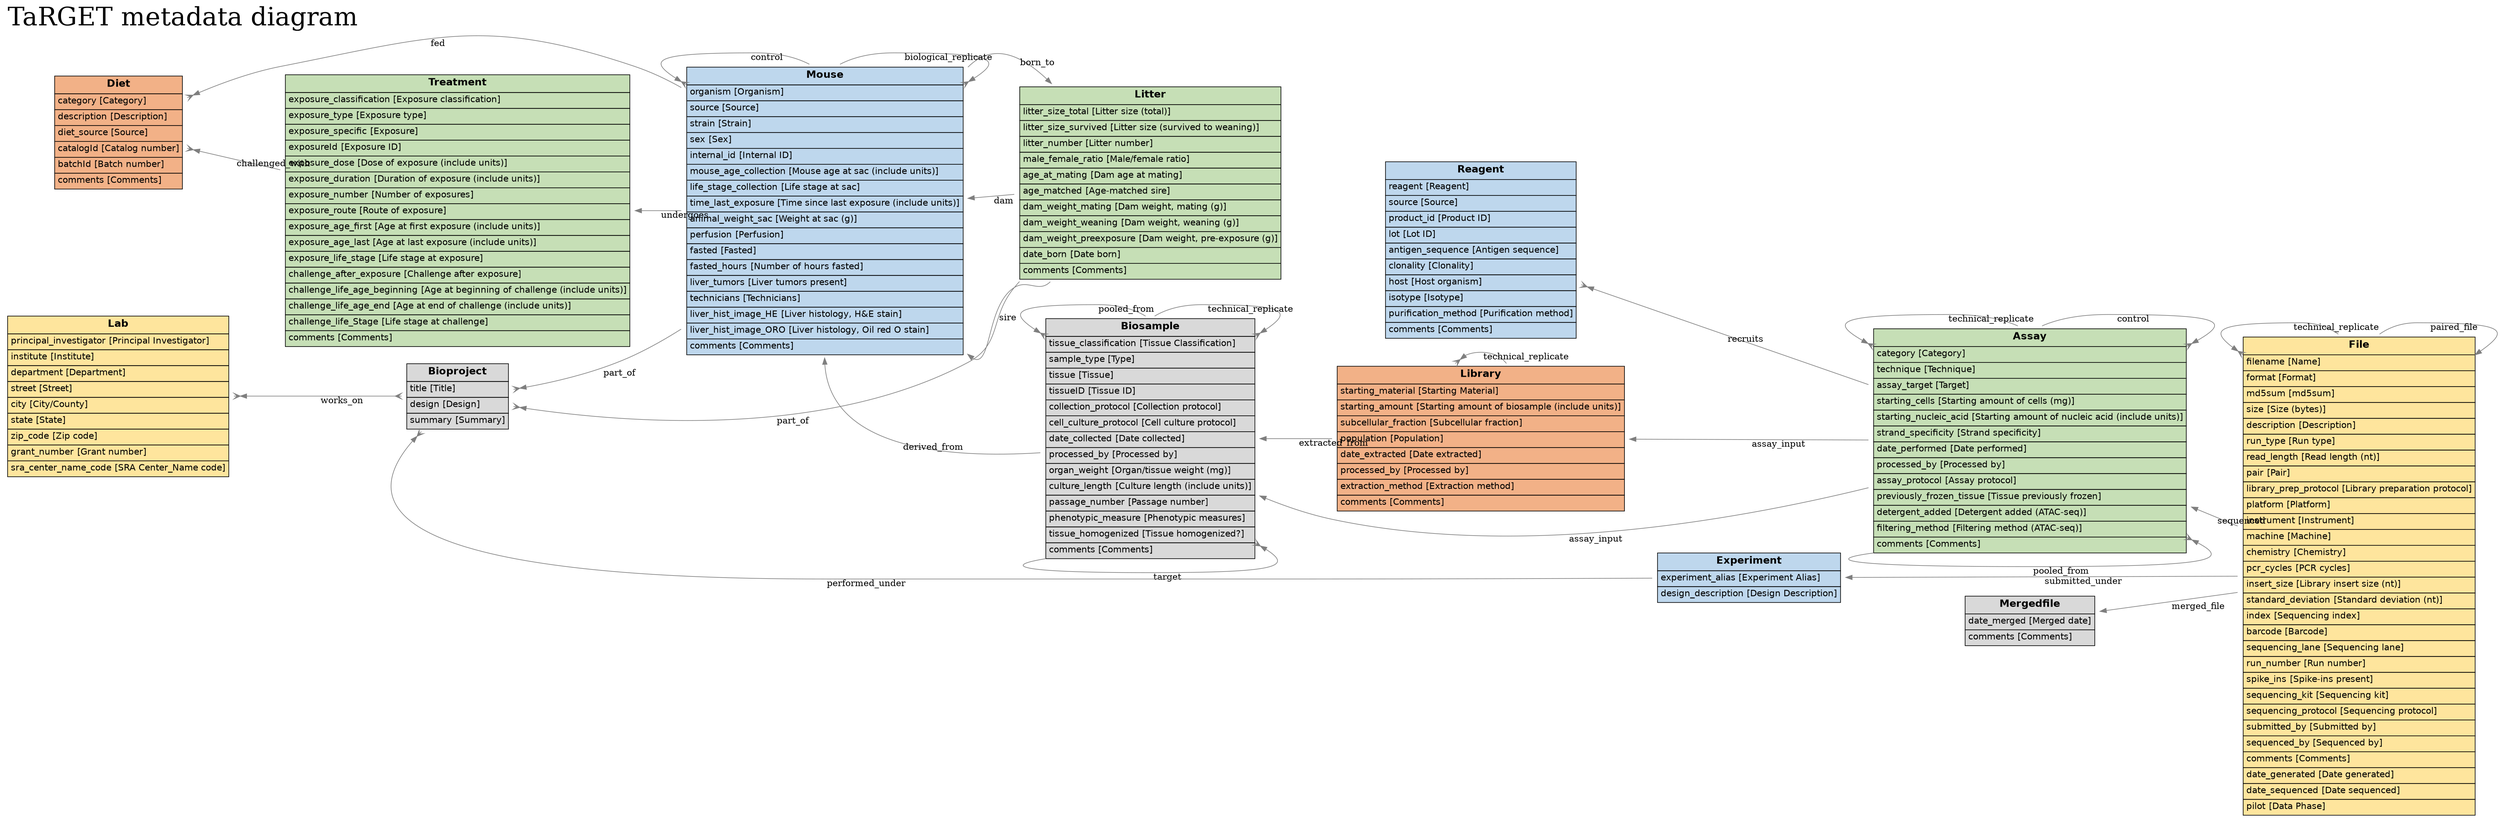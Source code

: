 digraph {
	splines=true;
	overlap=false;
	graph [label=<<FONT POINT-SIZE="40">TaRGET metadata diagram</FONT>>,
		labeljust=l,
		labelloc=t,
		rankdir=RL,
		packMode="graph"
	];
	node [label="\N",
		shape=plaintext
	];
	edge [color=gray50,
		minlen=2,
		style=solid,
		tailclip=true,
		headclip=true,
	];
	Lab	 [label=<<FONT FACE="Helvetica"><TABLE BGCOLOR="#fee59d" BORDER="0" CELLBORDER="1" CELLPADDING="4" CELLSPACING="0"><TR><TD><B><FONT POINT-SIZE="16">Lab</FONT></B></TD></TR><TR><TD ALIGN="LEFT"><FONT>principal_investigator</FONT><FONT> [Principal Investigator]</FONT></TD></TR><TR><TD ALIGN="LEFT"><FONT>institute</FONT><FONT> [Institute]</FONT></TD></TR><TR><TD ALIGN="LEFT"><FONT>department</FONT><FONT> [Department]</FONT></TD></TR><TR><TD ALIGN="LEFT"><FONT>street</FONT><FONT> [Street]</FONT></TD></TR><TR><TD ALIGN="LEFT"><FONT>city</FONT><FONT> [City/County]</FONT></TD></TR><TR><TD ALIGN="LEFT"><FONT>state</FONT><FONT> [State]</FONT></TD></TR><TR><TD ALIGN="LEFT"><FONT>zip_code</FONT><FONT> [Zip code]</FONT></TD></TR><TR><TD ALIGN="LEFT"><FONT>grant_number</FONT><FONT> [Grant number]</FONT></TD></TR><TR><TD ALIGN="LEFT"><FONT>sra_center_name_code</FONT><FONT> [SRA Center_Name code]</FONT></TD></TR></TABLE></FONT>>];
	Bioproject	 [label=<<FONT FACE="Helvetica"><TABLE BGCOLOR="#d9d9d9" BORDER="0" CELLBORDER="1" CELLPADDING="4" CELLSPACING="0"><TR><TD><B><FONT POINT-SIZE="16">Bioproject</FONT></B></TD></TR><TR><TD ALIGN="LEFT"><FONT>title</FONT><FONT> [Title]</FONT></TD></TR><TR><TD ALIGN="LEFT"><FONT>design</FONT><FONT> [Design]</FONT></TD></TR><TR><TD ALIGN="LEFT"><FONT>summary</FONT><FONT> [Summary]</FONT></TD></TR></TABLE></FONT>>];
	Bioproject -> Lab	 [
		dir="both",
		arrowhead="crownormal",
		xlabel=<<FONT> works_on </FONT>>,
		arrowtail="crow"];
	Litter	 [label=<<FONT FACE="Helvetica"><TABLE BGCOLOR="#c6dfb6" BORDER="0" CELLBORDER="1" CELLPADDING="4" CELLSPACING="0"><TR><TD><B><FONT POINT-SIZE="16">Litter</FONT></B></TD></TR><TR><TD ALIGN="LEFT"><FONT>litter_size_total</FONT><FONT> [Litter size (total)]</FONT></TD></TR><TR><TD ALIGN="LEFT"><FONT>litter_size_survived</FONT><FONT> [Litter size (survived to weaning)]</FONT></TD></TR><TR><TD ALIGN="LEFT"><FONT>litter_number</FONT><FONT> [Litter number]</FONT></TD></TR><TR><TD ALIGN="LEFT"><FONT>male_female_ratio</FONT><FONT> [Male/female ratio]</FONT></TD></TR><TR><TD ALIGN="LEFT"><FONT>age_at_mating</FONT><FONT> [Dam age at mating]</FONT></TD></TR><TR><TD ALIGN="LEFT"><FONT>age_matched</FONT><FONT> [Age&#45;matched sire]</FONT></TD></TR><TR><TD ALIGN="LEFT"><FONT>dam_weight_mating</FONT><FONT> [Dam weight, mating (g)]</FONT></TD></TR><TR><TD ALIGN="LEFT"><FONT>dam_weight_weaning</FONT><FONT> [Dam weight, weaning (g)]</FONT></TD></TR><TR><TD ALIGN="LEFT"><FONT>dam_weight_preexposure</FONT><FONT> [Dam weight, pre&#45;exposure (g)]</FONT></TD></TR><TR><TD ALIGN="LEFT"><FONT>date_born</FONT><FONT> [Date born]</FONT></TD></TR><TR><TD ALIGN="LEFT"><FONT>comments</FONT><FONT> [Comments]</FONT></TD></TR></TABLE></FONT>>];
	Litter -> Bioproject	 [
		arrowhead="crownormal",
		xlabel=<<FONT> part_of </FONT>>,
		arrowtail="crow"];
	Mouse	 [label=<<FONT FACE="Helvetica"><TABLE BGCOLOR="#bed7ed" BORDER="0" CELLBORDER="1" CELLPADDING="4" CELLSPACING="0"><TR><TD PORT="f0"><B><FONT POINT-SIZE="16">Mouse</FONT></B></TD></TR><TR><TD ALIGN="LEFT"><FONT>organism</FONT><FONT> [Organism]</FONT></TD></TR><TR><TD ALIGN="LEFT"><FONT>source</FONT><FONT> [Source]</FONT></TD></TR><TR><TD ALIGN="LEFT"><FONT>strain</FONT><FONT> [Strain]</FONT></TD></TR><TR><TD ALIGN="LEFT"><FONT>sex</FONT><FONT> [Sex]</FONT></TD></TR><TR><TD ALIGN="LEFT"><FONT>internal_id</FONT><FONT> [Internal ID]</FONT></TD></TR><TR><TD ALIGN="LEFT"><FONT>mouse_age_collection</FONT><FONT> [Mouse age at sac (include units)]</FONT></TD></TR><TR><TD ALIGN="LEFT"><FONT>life_stage_collection</FONT><FONT> [Life stage at sac]</FONT></TD></TR><TR><TD ALIGN="LEFT"><FONT>time_last_exposure</FONT><FONT> [Time since last exposure (include units)]</FONT></TD></TR><TR><TD ALIGN="LEFT"><FONT>animal_weight_sac</FONT><FONT> [Weight at sac (g)]</FONT></TD></TR><TR><TD ALIGN="LEFT"><FONT>perfusion</FONT><FONT> [Perfusion]</FONT></TD></TR><TR><TD ALIGN="LEFT"><FONT>fasted</FONT><FONT> [Fasted]</FONT></TD></TR><TR><TD ALIGN="LEFT"><FONT>fasted_hours</FONT><FONT> [Number of hours fasted]</FONT></TD></TR><TR><TD ALIGN="LEFT"><FONT>liver_tumors</FONT><FONT> [Liver tumors present]</FONT></TD></TR><TR><TD ALIGN="LEFT"><FONT>technicians</FONT><FONT> [Technicians]</FONT></TD></TR><TR><TD ALIGN="LEFT"><FONT>liver_hist_image_HE</FONT><FONT> [Liver histology, H&amp;E stain]</FONT></TD></TR><TR><TD ALIGN="LEFT"><FONT>liver_hist_image_ORO</FONT><FONT> [Liver histology, Oil red O stain]</FONT></TD></TR><TR><TD ALIGN="LEFT" PORT="f1"><FONT>comments</FONT><FONT> [Comments]</FONT></TD></TR></TABLE></FONT>>];
	Litter:sw -> Mouse:se	 [arrowhead="normal",
		xlabel=<<FONT> sire </FONT>>,
		arrowtail="crow"];
	Litter -> Mouse	 [arrowhead="normal",
		xlabel=<<FONT> dam </FONT>>,
		arrowtail="crow"];
	Mouse -> Bioproject	 [arrowhead="crownormal",
		xlabel=<<FONT> part_of </FONT>>,
		arrowtail="crow"];
	Mouse:ne -> Litter:nw	 [arrowhead="normal",
		xlabel=<<FONT> born_to </FONT>>,
		arrowtail="crow"];
	Mouse:c -> Mouse:f0:se	 [
		arrowhead="crownormal",
		xlabel=<<FONT> biological_replicate </FONT>>,
		arrowtail="crow"];
	Mouse:c -> Mouse:f0:sw	 [
		arrowhead="crownormal",
		xlabel=<<FONT> control </FONT>>,
		arrowtail="crow"];
	Diet	 [label=<<FONT FACE="Helvetica"><TABLE BGCOLOR="#f2b187" BORDER="0" CELLBORDER="1" CELLPADDING="4" CELLSPACING="0"><TR><TD><B><FONT POINT-SIZE="16">Diet</FONT></B></TD></TR><TR><TD ALIGN="LEFT"><FONT>category</FONT><FONT> [Category]</FONT></TD></TR><TR><TD ALIGN="LEFT"><FONT>description</FONT><FONT> [Description]</FONT></TD></TR><TR><TD ALIGN="LEFT"><FONT>diet_source</FONT><FONT> [Source]</FONT></TD></TR><TR><TD ALIGN="LEFT"><FONT>catalogId</FONT><FONT> [Catalog number]</FONT></TD></TR><TR><TD ALIGN="LEFT"><FONT>batchId</FONT><FONT> [Batch number]</FONT></TD></TR><TR><TD ALIGN="LEFT"><FONT>comments</FONT><FONT> [Comments]</FONT></TD></TR></TABLE></FONT>>];
	Mouse -> Diet	 [arrowhead="crownormal",
		xlabel=<<FONT> fed </FONT>>,
		arrowtail="crow"];
	Treatment	 [label=<<FONT FACE="Helvetica"><TABLE BGCOLOR="#c6dfb6" BORDER="0" CELLBORDER="1" CELLPADDING="4" CELLSPACING="0"><TR><TD><B><FONT POINT-SIZE="16">Treatment</FONT></B></TD></TR><TR><TD ALIGN="LEFT"><FONT>exposure_classification</FONT><FONT> [Exposure classification]</FONT></TD></TR><TR><TD ALIGN="LEFT"><FONT>exposure_type</FONT><FONT> [Exposure type]</FONT></TD></TR><TR><TD ALIGN="LEFT"><FONT>exposure_specific</FONT><FONT> [Exposure]</FONT></TD></TR><TR><TD ALIGN="LEFT"><FONT>exposureId</FONT><FONT> [Exposure ID]</FONT></TD></TR><TR><TD ALIGN="LEFT"><FONT>exposure_dose</FONT><FONT> [Dose of exposure (include units)]</FONT></TD></TR><TR><TD ALIGN="LEFT"><FONT>exposure_duration</FONT><FONT> [Duration of exposure (include units)]</FONT></TD></TR><TR><TD ALIGN="LEFT"><FONT>exposure_number</FONT><FONT> [Number of exposures]</FONT></TD></TR><TR><TD ALIGN="LEFT"><FONT>exposure_route</FONT><FONT> [Route of exposure]</FONT></TD></TR><TR><TD ALIGN="LEFT"><FONT>exposure_age_first</FONT><FONT> [Age at first exposure (include units)]</FONT></TD></TR><TR><TD ALIGN="LEFT"><FONT>exposure_age_last</FONT><FONT> [Age at last exposure (include units)]</FONT></TD></TR><TR><TD ALIGN="LEFT"><FONT>exposure_life_stage</FONT><FONT> [Life stage at exposure]</FONT></TD></TR><TR><TD ALIGN="LEFT"><FONT>challenge_after_exposure</FONT><FONT> [Challenge after exposure]</FONT></TD></TR><TR><TD ALIGN="LEFT"><FONT>challenge_life_age_beginning</FONT><FONT> [Age at beginning of challenge (include units)]</FONT></TD></TR><TR><TD ALIGN="LEFT"><FONT>challenge_life_age_end</FONT><FONT> [Age at end of challenge (include units)]</FONT></TD></TR><TR><TD ALIGN="LEFT"><FONT>challenge_life_Stage</FONT><FONT> [Life stage at challenge]</FONT></TD></TR><TR><TD ALIGN="LEFT"><FONT>comments</FONT><FONT> [Comments]</FONT></TD></TR></TABLE></FONT>>];
	Mouse -> Treatment	 [arrowhead="normal",
		xlabel=<<FONT> undergoes </FONT>>,
		arrowtail="crow"];
	Treatment -> Diet	 [arrowhead="crownormal",
		xlabel=<<FONT> challenged_with </FONT>>,
		arrowtail="crow"];
	Biosample	 [label=<<FONT FACE="Helvetica"><TABLE BGCOLOR="#d9d9d9" BORDER="0" CELLBORDER="1" CELLPADDING="4" CELLSPACING="0"><TR><TD PORT="biosample"><B><FONT POINT-SIZE="16">Biosample</FONT></B></TD></TR><TR><TD ALIGN="LEFT"><FONT>tissue_classification</FONT><FONT> [Tissue Classification]</FONT></TD></TR><TR><TD ALIGN="LEFT"><FONT>sample_type</FONT><FONT> [Type]</FONT></TD></TR><TR><TD ALIGN="LEFT"><FONT>tissue</FONT><FONT> [Tissue]</FONT></TD></TR><TR><TD ALIGN="LEFT"><FONT>tissueID</FONT><FONT> [Tissue ID]</FONT></TD></TR><TR><TD ALIGN="LEFT"><FONT>collection_protocol</FONT><FONT> [Collection protocol]</FONT></TD></TR><TR><TD ALIGN="LEFT"><FONT>cell_culture_protocol</FONT><FONT> [Cell culture protocol]</FONT></TD></TR><TR><TD ALIGN="LEFT"><FONT>date_collected</FONT><FONT> [Date collected]</FONT></TD></TR><TR><TD ALIGN="LEFT"><FONT>processed_by</FONT><FONT> [Processed by]</FONT></TD></TR><TR><TD ALIGN="LEFT"><FONT>organ_weight</FONT><FONT> [Organ/tissue weight (mg)]</FONT></TD></TR><TR><TD ALIGN="LEFT"><FONT>culture_length</FONT><FONT> [Culture length (include units)]</FONT></TD></TR><TR><TD ALIGN="LEFT"><FONT>passage_number</FONT><FONT> [Passage number]</FONT></TD></TR><TR><TD ALIGN="LEFT"><FONT>phenotypic_measure</FONT><FONT> [Phenotypic measures]</FONT></TD></TR><TR><TD ALIGN="LEFT"><FONT>tissue_homogenized</FONT><FONT> [Tissue homogenized?]</FONT></TD></TR><TR><TD ALIGN="LEFT" PORT="comments"><FONT>comments</FONT><FONT> [Comments]</FONT></TD></TR></TABLE></FONT>>];
	Biosample -> Mouse:s	 [arrowhead="normal",
		xlabel=<<FONT> derived_from </FONT>>,
		arrowtail="crow"];
	Biosample:c -> Biosample:biosample:se	 [arrowhead="crownormal",
		xlabel=<<FONT> technical_replicate </FONT>>,
		arrowtail="crow"];
	Biosample:c -> Biosample:biosample:sw	 [arrowhead="crownormal",
		xlabel=<<FONT> pooled_from </FONT>>,
		arrowtail="crow"];
	Biosample:comments:sw -> Biosample:comments:ne	 [arrowhead="crownormal",
		xlabel=<<FONT> target </FONT>>,
		arrowtail="crow"];
	Library	 [label=<<FONT FACE="Helvetica"><TABLE BGCOLOR="#f2b187" BORDER="0" CELLBORDER="1" CELLPADDING="4" CELLSPACING="0"><TR><TD><B><FONT POINT-SIZE="16">Library</FONT></B></TD></TR><TR><TD ALIGN="LEFT"><FONT>starting_material</FONT><FONT> [Starting Material]</FONT></TD></TR><TR><TD ALIGN="LEFT"><FONT>starting_amount</FONT><FONT> [Starting amount of biosample (include units)]</FONT></TD></TR><TR><TD ALIGN="LEFT"><FONT>subcellular_fraction</FONT><FONT> [Subcellular fraction]</FONT></TD></TR><TR><TD ALIGN="LEFT"><FONT>population</FONT><FONT> [Population]</FONT></TD></TR><TR><TD ALIGN="LEFT"><FONT>date_extracted</FONT><FONT> [Date extracted]</FONT></TD></TR><TR><TD ALIGN="LEFT"><FONT>processed_by</FONT><FONT> [Processed by]</FONT></TD></TR><TR><TD ALIGN="LEFT"><FONT>extraction_method</FONT><FONT> [Extraction method]</FONT></TD></TR><TR><TD ALIGN="LEFT"><FONT>comments</FONT><FONT> [Comments]</FONT></TD></TR></TABLE></FONT>>];
	Library -> Biosample	 [arrowhead="normal",
		xlabel=<<FONT> extracted_from </FONT>>,
		arrowtail="crow"];
	Library -> Library	 [arrowhead="crownormal",
		xlabel=<<FONT> technical_replicate </FONT>>,
		arrowtail="crow"];
	Assay	 [label=<<FONT FACE="Helvetica"><TABLE BGCOLOR="#c6dfb6" BORDER="0" CELLBORDER="1" CELLPADDING="4" CELLSPACING="0"><TR><TD PORT="assay"><B><FONT POINT-SIZE="16">Assay</FONT></B></TD></TR><TR><TD ALIGN="LEFT"><FONT>category</FONT><FONT> [Category]</FONT></TD></TR><TR><TD ALIGN="LEFT"><FONT>technique</FONT><FONT> [Technique]</FONT></TD></TR><TR><TD ALIGN="LEFT"><FONT>assay_target</FONT><FONT> [Target]</FONT></TD></TR><TR><TD ALIGN="LEFT"><FONT>starting_cells</FONT><FONT> [Starting amount of cells (mg)]</FONT></TD></TR><TR><TD ALIGN="LEFT"><FONT>starting_nucleic_acid</FONT><FONT> [Starting amount of nucleic acid (include units)]</FONT></TD></TR><TR><TD ALIGN="LEFT"><FONT>strand_specificity</FONT><FONT> [Strand specificity]</FONT></TD></TR><TR><TD ALIGN="LEFT"><FONT>date_performed</FONT><FONT> [Date performed]</FONT></TD></TR><TR><TD ALIGN="LEFT"><FONT>processed_by</FONT><FONT> [Processed by]</FONT></TD></TR><TR><TD ALIGN="LEFT"><FONT>assay_protocol</FONT><FONT> [Assay protocol]</FONT></TD></TR><TR><TD ALIGN="LEFT"><FONT>previously_frozen_tissue</FONT><FONT> [Tissue previously frozen]</FONT></TD></TR><TR><TD ALIGN="LEFT"><FONT>detergent_added</FONT><FONT> [Detergent added (ATAC&#45;seq)]</FONT></TD></TR><TR><TD ALIGN="LEFT"><FONT>filtering_method</FONT><FONT> [Filtering method (ATAC&#45;seq)]</FONT></TD></TR><TR><TD ALIGN="LEFT"  PORT="comments"><FONT>comments</FONT><FONT> [Comments]</FONT></TD></TR></TABLE></FONT>>];
	Assay -> Biosample	 [arrowhead="normal",
		xlabel=<<FONT> assay_input </FONT>>,
		arrowtail="crow"];
	Assay -> Library	 [arrowhead="normal",
		xlabel=<<FONT> assay_input </FONT>>,
		arrowtail="crow"];
	Assay:c -> Assay:assay:se	 [arrowhead="crownormal",
		xlabel=<<FONT> control </FONT>>,
		arrowtail="crow"];
	Assay:c -> Assay:assay:sw	 [arrowhead="crownormal",
		xlabel=<<FONT> technical_replicate </FONT>>,
		arrowtail="crow"];
	Assay:comments:sw -> Assay:comments:ne	 [arrowhead="crownormal",
		xlabel=<<FONT> pooled_from </FONT>>,
		arrowtail="crow"];
	Reagent	 [label=<<FONT FACE="Helvetica"><TABLE BGCOLOR="#bed7ed" BORDER="0" CELLBORDER="1" CELLPADDING="4" CELLSPACING="0"><TR><TD><B><FONT POINT-SIZE="16">Reagent</FONT></B></TD></TR><TR><TD ALIGN="LEFT"><FONT>reagent</FONT><FONT> [Reagent]</FONT></TD></TR><TR><TD ALIGN="LEFT"><FONT>source</FONT><FONT> [Source]</FONT></TD></TR><TR><TD ALIGN="LEFT"><FONT>product_id</FONT><FONT> [Product ID]</FONT></TD></TR><TR><TD ALIGN="LEFT"><FONT>lot</FONT><FONT> [Lot ID]</FONT></TD></TR><TR><TD ALIGN="LEFT"><FONT>antigen_sequence</FONT><FONT> [Antigen sequence]</FONT></TD></TR><TR><TD ALIGN="LEFT"><FONT>clonality</FONT><FONT> [Clonality]</FONT></TD></TR><TR><TD ALIGN="LEFT"><FONT>host</FONT><FONT> [Host organism]</FONT></TD></TR><TR><TD ALIGN="LEFT"><FONT>isotype</FONT><FONT> [Isotype]</FONT></TD></TR><TR><TD ALIGN="LEFT"><FONT>purification_method</FONT><FONT> [Purification method]</FONT></TD></TR><TR><TD ALIGN="LEFT"><FONT>comments</FONT><FONT> [Comments]</FONT></TD></TR></TABLE></FONT>>];
	Assay -> Reagent	 [arrowhead="crownormal",
		xlabel=<<FONT> recruits </FONT>>,
		arrowtail="crow"];
	File	 [label=<<FONT FACE="Helvetica"><TABLE BGCOLOR="#fee59d" BORDER="0" CELLBORDER="1" CELLPADDING="4" CELLSPACING="0"><TR><TD PORT="f0"><B><FONT POINT-SIZE="16">File</FONT></B></TD></TR><TR><TD ALIGN="LEFT"><FONT>filename</FONT><FONT> [Name]</FONT></TD></TR><TR><TD ALIGN="LEFT"><FONT>format</FONT><FONT> [Format]</FONT></TD></TR><TR><TD ALIGN="LEFT"><FONT>md5sum</FONT><FONT> [md5sum]</FONT></TD></TR><TR><TD ALIGN="LEFT"><FONT>size</FONT><FONT> [Size (bytes)]</FONT></TD></TR><TR><TD ALIGN="LEFT"><FONT>description</FONT><FONT> [Description]</FONT></TD></TR><TR><TD ALIGN="LEFT"><FONT>run_type</FONT><FONT> [Run type]</FONT></TD></TR><TR><TD ALIGN="LEFT"><FONT>read_length</FONT><FONT> [Read length (nt)]</FONT></TD></TR><TR><TD ALIGN="LEFT"><FONT>pair</FONT><FONT> [Pair]</FONT></TD></TR><TR><TD ALIGN="LEFT"><FONT>library_prep_protocol</FONT><FONT> [Library preparation protocol]</FONT></TD></TR><TR><TD ALIGN="LEFT"><FONT>platform</FONT><FONT> [Platform]</FONT></TD></TR><TR><TD ALIGN="LEFT"><FONT>instrument</FONT><FONT> [Instrument]</FONT></TD></TR><TR><TD ALIGN="LEFT"><FONT>machine</FONT><FONT> [Machine]</FONT></TD></TR><TR><TD ALIGN="LEFT"><FONT>chemistry</FONT><FONT> [Chemistry]</FONT></TD></TR><TR><TD ALIGN="LEFT"><FONT>pcr_cycles</FONT><FONT> [PCR cycles]</FONT></TD></TR><TR><TD ALIGN="LEFT"><FONT>insert_size</FONT><FONT> [Library insert size (nt)]</FONT></TD></TR><TR><TD ALIGN="LEFT"><FONT>standard_deviation</FONT><FONT> [Standard deviation (nt)]</FONT></TD></TR><TR><TD ALIGN="LEFT"><FONT>index</FONT><FONT> [Sequencing index]</FONT></TD></TR><TR><TD ALIGN="LEFT"><FONT>barcode</FONT><FONT> [Barcode]</FONT></TD></TR><TR><TD ALIGN="LEFT"><FONT>sequencing_lane</FONT><FONT> [Sequencing lane]</FONT></TD></TR><TR><TD ALIGN="LEFT"><FONT>run_number</FONT><FONT> [Run number]</FONT></TD></TR><TR><TD ALIGN="LEFT"><FONT>spike_ins</FONT><FONT> [Spike&#45;ins present]</FONT></TD></TR><TR><TD ALIGN="LEFT"><FONT>sequencing_kit</FONT><FONT> [Sequencing kit]</FONT></TD></TR><TR><TD ALIGN="LEFT"><FONT>sequencing_protocol</FONT><FONT> [Sequencing protocol]</FONT></TD></TR><TR><TD ALIGN="LEFT"><FONT>submitted_by</FONT><FONT> [Submitted by]</FONT></TD></TR><TR><TD ALIGN="LEFT"><FONT>sequenced_by</FONT><FONT> [Sequenced by]</FONT></TD></TR><TR><TD ALIGN="LEFT"><FONT>comments</FONT><FONT> [Comments]</FONT></TD></TR><TR><TD ALIGN="LEFT"><FONT>date_generated</FONT><FONT> [Date generated]</FONT></TD></TR><TR><TD ALIGN="LEFT"><FONT>date_sequenced</FONT><FONT> [Date sequenced]</FONT></TD></TR><TR><TD ALIGN="LEFT"><FONT>pilot</FONT><FONT> [Data Phase]</FONT></TD></TR></TABLE></FONT>>];
	File -> Assay	 [arrowhead="normal",
		xlabel=<<FONT> sequenced </FONT>>,
		arrowtail="crow"];
	File:c -> File:f0:se	 [arrowhead="normal",
		xlabel=<<FONT> paired_file </FONT>>,
		arrowtail="crow"];
	File:c -> File:f0:sw	 [arrowhead="crownormal",
		xlabel=<<FONT> technical_replicate </FONT>>,
		arrowtail="crow"];
	Mergedfile	 [label=<<FONT FACE="Helvetica"><TABLE BGCOLOR="#d9d9d9" BORDER="0" CELLBORDER="1" CELLPADDING="4" CELLSPACING="0"><TR><TD><B><FONT POINT-SIZE="16">Mergedfile</FONT></B></TD></TR><TR><TD ALIGN="LEFT"><FONT>date_merged</FONT><FONT> [Merged date]</FONT></TD></TR><TR><TD ALIGN="LEFT"><FONT>comments</FONT><FONT> [Comments]</FONT></TD></TR></TABLE></FONT>>];
	File -> Mergedfile	 [arrowhead="normal",
		xlabel=<<FONT> merged_file </FONT>>,
		arrowtail="crow"];
	Experiment	 [label=<<FONT FACE="Helvetica"><TABLE BGCOLOR="#bed7ed" BORDER="0" CELLBORDER="1" CELLPADDING="4" CELLSPACING="0"><TR><TD><B><FONT POINT-SIZE="16">Experiment</FONT></B></TD></TR><TR><TD ALIGN="LEFT"><FONT>experiment_alias</FONT><FONT> [Experiment Alias]</FONT></TD></TR><TR><TD ALIGN="LEFT"><FONT>design_description</FONT><FONT> [Design Description]</FONT></TD></TR></TABLE></FONT>>];
	File -> Experiment	 [arrowhead="normal",
		xlabel=<<FONT> submitted_under </FONT>>,
		arrowtail="crow"];
	Experiment -> Bioproject:sw	 [arrowhead="crownormal",
		xlabel=<<FONT> performed_under </FONT>>,
		arrowtail="crow"];
}
